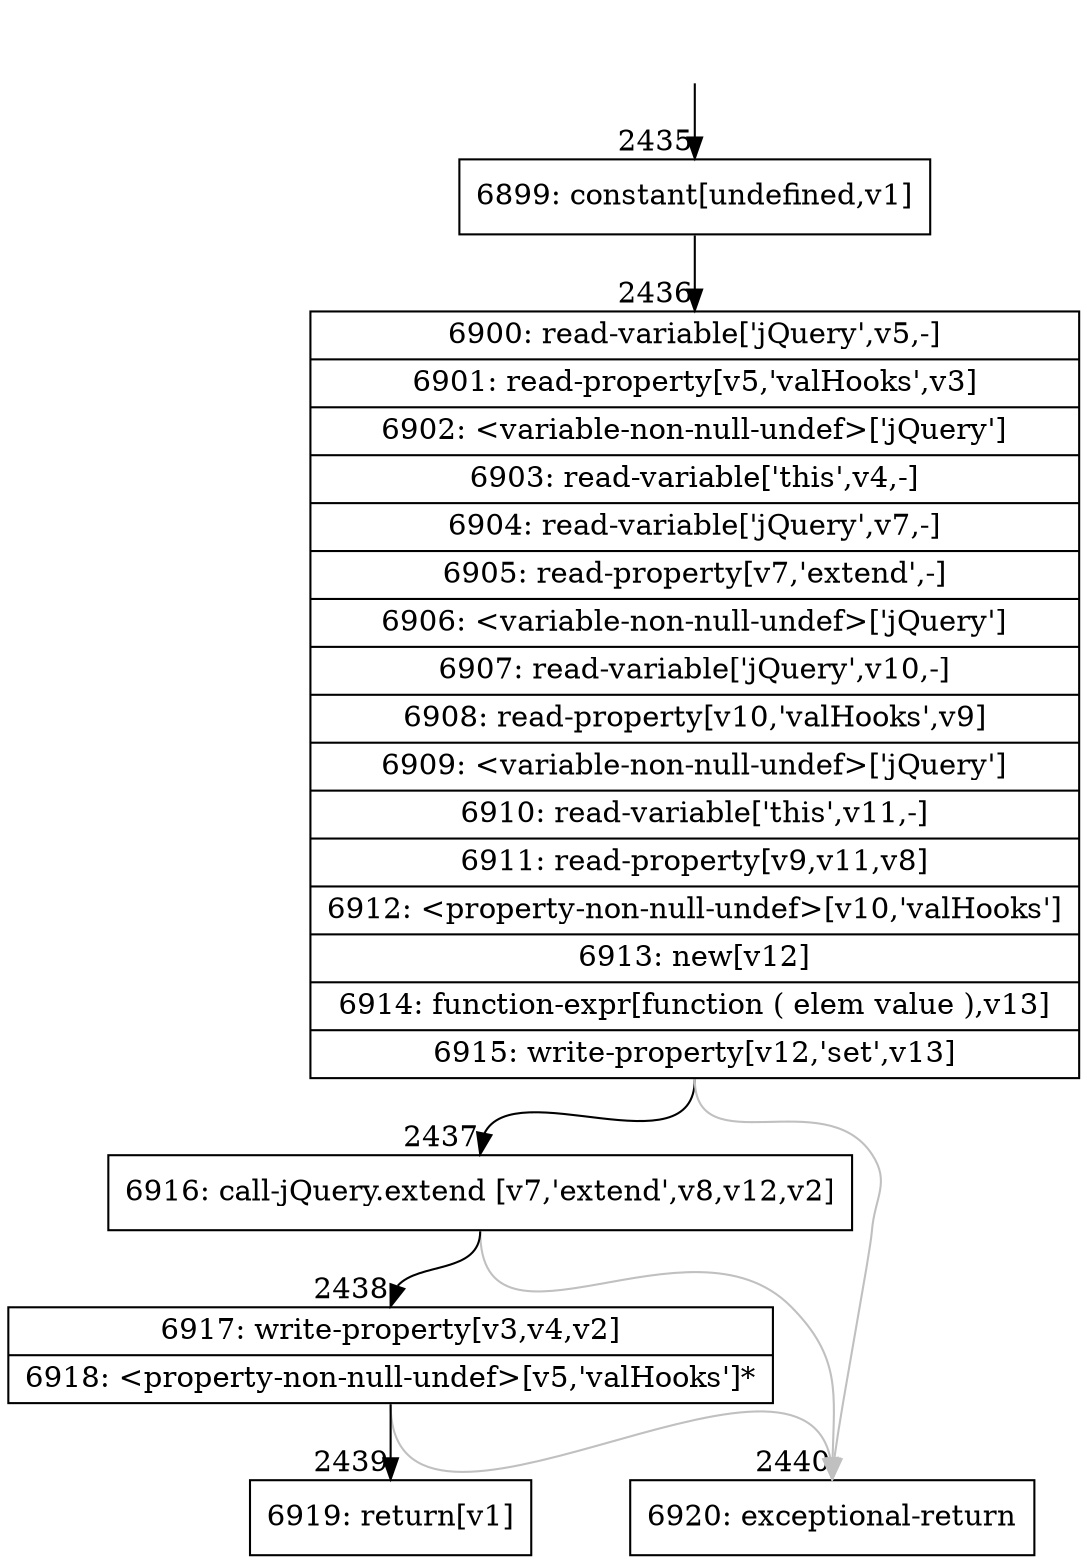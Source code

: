 digraph {
rankdir="TD"
BB_entry167[shape=none,label=""];
BB_entry167 -> BB2435 [tailport=s, headport=n, headlabel="    2435"]
BB2435 [shape=record label="{6899: constant[undefined,v1]}" ] 
BB2435 -> BB2436 [tailport=s, headport=n, headlabel="      2436"]
BB2436 [shape=record label="{6900: read-variable['jQuery',v5,-]|6901: read-property[v5,'valHooks',v3]|6902: \<variable-non-null-undef\>['jQuery']|6903: read-variable['this',v4,-]|6904: read-variable['jQuery',v7,-]|6905: read-property[v7,'extend',-]|6906: \<variable-non-null-undef\>['jQuery']|6907: read-variable['jQuery',v10,-]|6908: read-property[v10,'valHooks',v9]|6909: \<variable-non-null-undef\>['jQuery']|6910: read-variable['this',v11,-]|6911: read-property[v9,v11,v8]|6912: \<property-non-null-undef\>[v10,'valHooks']|6913: new[v12]|6914: function-expr[function ( elem value ),v13]|6915: write-property[v12,'set',v13]}" ] 
BB2436 -> BB2437 [tailport=s, headport=n, headlabel="      2437"]
BB2436 -> BB2440 [tailport=s, headport=n, color=gray, headlabel="      2440"]
BB2437 [shape=record label="{6916: call-jQuery.extend [v7,'extend',v8,v12,v2]}" ] 
BB2437 -> BB2438 [tailport=s, headport=n, headlabel="      2438"]
BB2437 -> BB2440 [tailport=s, headport=n, color=gray]
BB2438 [shape=record label="{6917: write-property[v3,v4,v2]|6918: \<property-non-null-undef\>[v5,'valHooks']*}" ] 
BB2438 -> BB2439 [tailport=s, headport=n, headlabel="      2439"]
BB2438 -> BB2440 [tailport=s, headport=n, color=gray]
BB2439 [shape=record label="{6919: return[v1]}" ] 
BB2440 [shape=record label="{6920: exceptional-return}" ] 
//#$~ 2691
}
